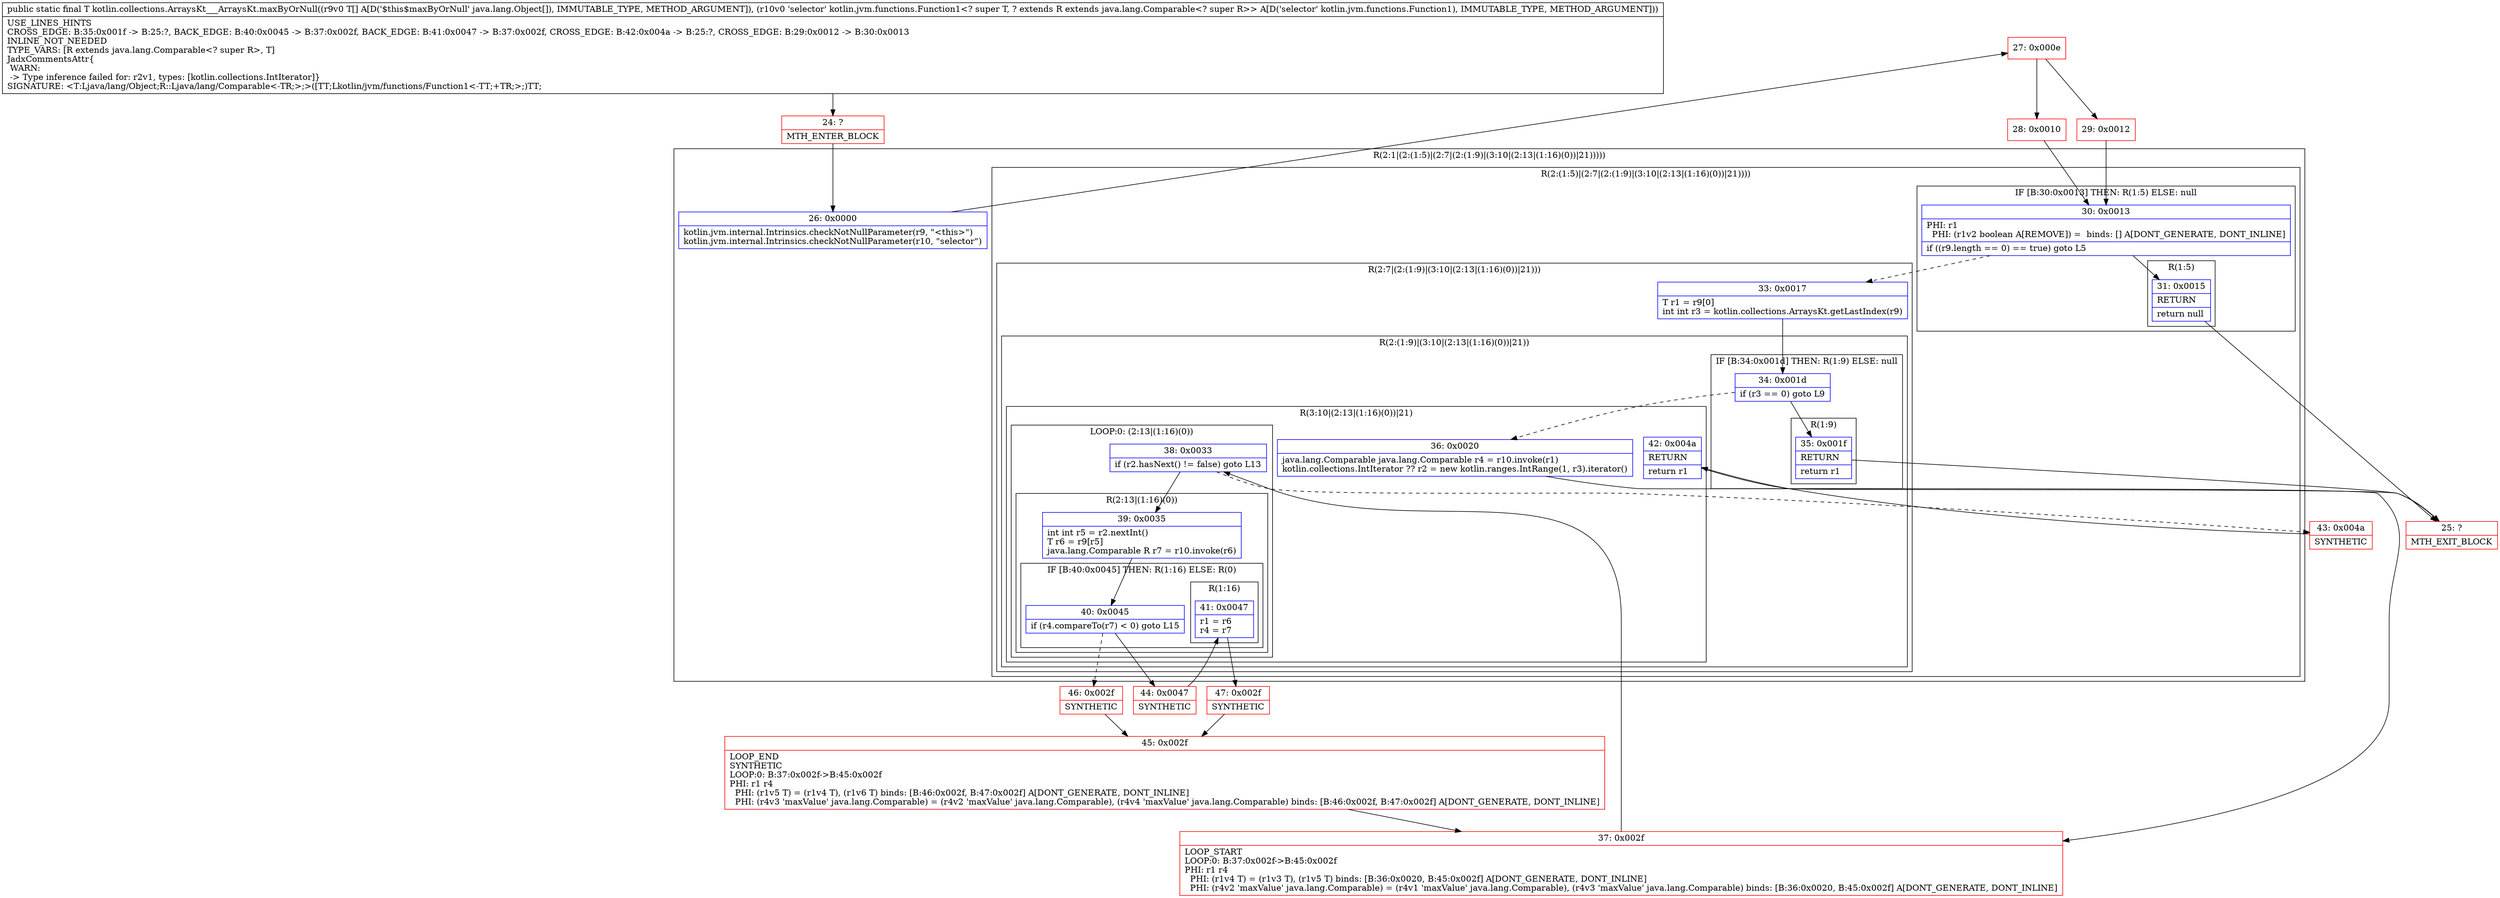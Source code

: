digraph "CFG forkotlin.collections.ArraysKt___ArraysKt.maxByOrNull([Ljava\/lang\/Object;Lkotlin\/jvm\/functions\/Function1;)Ljava\/lang\/Object;" {
subgraph cluster_Region_435084324 {
label = "R(2:1|(2:(1:5)|(2:7|(2:(1:9)|(3:10|(2:13|(1:16)(0))|21)))))";
node [shape=record,color=blue];
Node_26 [shape=record,label="{26\:\ 0x0000|kotlin.jvm.internal.Intrinsics.checkNotNullParameter(r9, \"\<this\>\")\lkotlin.jvm.internal.Intrinsics.checkNotNullParameter(r10, \"selector\")\l}"];
subgraph cluster_Region_287004787 {
label = "R(2:(1:5)|(2:7|(2:(1:9)|(3:10|(2:13|(1:16)(0))|21))))";
node [shape=record,color=blue];
subgraph cluster_IfRegion_2063681647 {
label = "IF [B:30:0x0013] THEN: R(1:5) ELSE: null";
node [shape=record,color=blue];
Node_30 [shape=record,label="{30\:\ 0x0013|PHI: r1 \l  PHI: (r1v2 boolean A[REMOVE]) =  binds: [] A[DONT_GENERATE, DONT_INLINE]\l|if ((r9.length == 0) == true) goto L5\l}"];
subgraph cluster_Region_1543068961 {
label = "R(1:5)";
node [shape=record,color=blue];
Node_31 [shape=record,label="{31\:\ 0x0015|RETURN\l|return null\l}"];
}
}
subgraph cluster_Region_1544975750 {
label = "R(2:7|(2:(1:9)|(3:10|(2:13|(1:16)(0))|21)))";
node [shape=record,color=blue];
Node_33 [shape=record,label="{33\:\ 0x0017|T r1 = r9[0]\lint int r3 = kotlin.collections.ArraysKt.getLastIndex(r9)\l}"];
subgraph cluster_Region_874096006 {
label = "R(2:(1:9)|(3:10|(2:13|(1:16)(0))|21))";
node [shape=record,color=blue];
subgraph cluster_IfRegion_2040438538 {
label = "IF [B:34:0x001d] THEN: R(1:9) ELSE: null";
node [shape=record,color=blue];
Node_34 [shape=record,label="{34\:\ 0x001d|if (r3 == 0) goto L9\l}"];
subgraph cluster_Region_1920800571 {
label = "R(1:9)";
node [shape=record,color=blue];
Node_35 [shape=record,label="{35\:\ 0x001f|RETURN\l|return r1\l}"];
}
}
subgraph cluster_Region_374039040 {
label = "R(3:10|(2:13|(1:16)(0))|21)";
node [shape=record,color=blue];
Node_36 [shape=record,label="{36\:\ 0x0020|java.lang.Comparable java.lang.Comparable r4 = r10.invoke(r1)\lkotlin.collections.IntIterator ?? r2 = new kotlin.ranges.IntRange(1, r3).iterator()\l}"];
subgraph cluster_LoopRegion_1721146276 {
label = "LOOP:0: (2:13|(1:16)(0))";
node [shape=record,color=blue];
Node_38 [shape=record,label="{38\:\ 0x0033|if (r2.hasNext() != false) goto L13\l}"];
subgraph cluster_Region_729853460 {
label = "R(2:13|(1:16)(0))";
node [shape=record,color=blue];
Node_39 [shape=record,label="{39\:\ 0x0035|int int r5 = r2.nextInt()\lT r6 = r9[r5]\ljava.lang.Comparable R r7 = r10.invoke(r6)\l}"];
subgraph cluster_IfRegion_2093518793 {
label = "IF [B:40:0x0045] THEN: R(1:16) ELSE: R(0)";
node [shape=record,color=blue];
Node_40 [shape=record,label="{40\:\ 0x0045|if (r4.compareTo(r7) \< 0) goto L15\l}"];
subgraph cluster_Region_347221052 {
label = "R(1:16)";
node [shape=record,color=blue];
Node_41 [shape=record,label="{41\:\ 0x0047|r1 = r6\lr4 = r7\l}"];
}
subgraph cluster_Region_2139794358 {
label = "R(0)";
node [shape=record,color=blue];
}
}
}
}
Node_42 [shape=record,label="{42\:\ 0x004a|RETURN\l|return r1\l}"];
}
}
}
}
}
Node_24 [shape=record,color=red,label="{24\:\ ?|MTH_ENTER_BLOCK\l}"];
Node_27 [shape=record,color=red,label="{27\:\ 0x000e}"];
Node_28 [shape=record,color=red,label="{28\:\ 0x0010}"];
Node_25 [shape=record,color=red,label="{25\:\ ?|MTH_EXIT_BLOCK\l}"];
Node_37 [shape=record,color=red,label="{37\:\ 0x002f|LOOP_START\lLOOP:0: B:37:0x002f\-\>B:45:0x002f\lPHI: r1 r4 \l  PHI: (r1v4 T) = (r1v3 T), (r1v5 T) binds: [B:36:0x0020, B:45:0x002f] A[DONT_GENERATE, DONT_INLINE]\l  PHI: (r4v2 'maxValue' java.lang.Comparable) = (r4v1 'maxValue' java.lang.Comparable), (r4v3 'maxValue' java.lang.Comparable) binds: [B:36:0x0020, B:45:0x002f] A[DONT_GENERATE, DONT_INLINE]\l}"];
Node_44 [shape=record,color=red,label="{44\:\ 0x0047|SYNTHETIC\l}"];
Node_47 [shape=record,color=red,label="{47\:\ 0x002f|SYNTHETIC\l}"];
Node_45 [shape=record,color=red,label="{45\:\ 0x002f|LOOP_END\lSYNTHETIC\lLOOP:0: B:37:0x002f\-\>B:45:0x002f\lPHI: r1 r4 \l  PHI: (r1v5 T) = (r1v4 T), (r1v6 T) binds: [B:46:0x002f, B:47:0x002f] A[DONT_GENERATE, DONT_INLINE]\l  PHI: (r4v3 'maxValue' java.lang.Comparable) = (r4v2 'maxValue' java.lang.Comparable), (r4v4 'maxValue' java.lang.Comparable) binds: [B:46:0x002f, B:47:0x002f] A[DONT_GENERATE, DONT_INLINE]\l}"];
Node_46 [shape=record,color=red,label="{46\:\ 0x002f|SYNTHETIC\l}"];
Node_43 [shape=record,color=red,label="{43\:\ 0x004a|SYNTHETIC\l}"];
Node_29 [shape=record,color=red,label="{29\:\ 0x0012}"];
MethodNode[shape=record,label="{public static final T kotlin.collections.ArraysKt___ArraysKt.maxByOrNull((r9v0 T[] A[D('$this$maxByOrNull' java.lang.Object[]), IMMUTABLE_TYPE, METHOD_ARGUMENT]), (r10v0 'selector' kotlin.jvm.functions.Function1\<? super T, ? extends R extends java.lang.Comparable\<? super R\>\> A[D('selector' kotlin.jvm.functions.Function1), IMMUTABLE_TYPE, METHOD_ARGUMENT]))  | USE_LINES_HINTS\lCROSS_EDGE: B:35:0x001f \-\> B:25:?, BACK_EDGE: B:40:0x0045 \-\> B:37:0x002f, BACK_EDGE: B:41:0x0047 \-\> B:37:0x002f, CROSS_EDGE: B:42:0x004a \-\> B:25:?, CROSS_EDGE: B:29:0x0012 \-\> B:30:0x0013\lINLINE_NOT_NEEDED\lTYPE_VARS: [R extends java.lang.Comparable\<? super R\>, T]\lJadxCommentsAttr\{\l WARN: \l \-\> Type inference failed for: r2v1, types: [kotlin.collections.IntIterator]\}\lSIGNATURE: \<T:Ljava\/lang\/Object;R::Ljava\/lang\/Comparable\<\-TR;\>;\>([TT;Lkotlin\/jvm\/functions\/Function1\<\-TT;+TR;\>;)TT;\l}"];
MethodNode -> Node_24;Node_26 -> Node_27;
Node_30 -> Node_31;
Node_30 -> Node_33[style=dashed];
Node_31 -> Node_25;
Node_33 -> Node_34;
Node_34 -> Node_35;
Node_34 -> Node_36[style=dashed];
Node_35 -> Node_25;
Node_36 -> Node_37;
Node_38 -> Node_39;
Node_38 -> Node_43[style=dashed];
Node_39 -> Node_40;
Node_40 -> Node_44;
Node_40 -> Node_46[style=dashed];
Node_41 -> Node_47;
Node_42 -> Node_25;
Node_24 -> Node_26;
Node_27 -> Node_28;
Node_27 -> Node_29;
Node_28 -> Node_30;
Node_37 -> Node_38;
Node_44 -> Node_41;
Node_47 -> Node_45;
Node_45 -> Node_37;
Node_46 -> Node_45;
Node_43 -> Node_42;
Node_29 -> Node_30;
}

